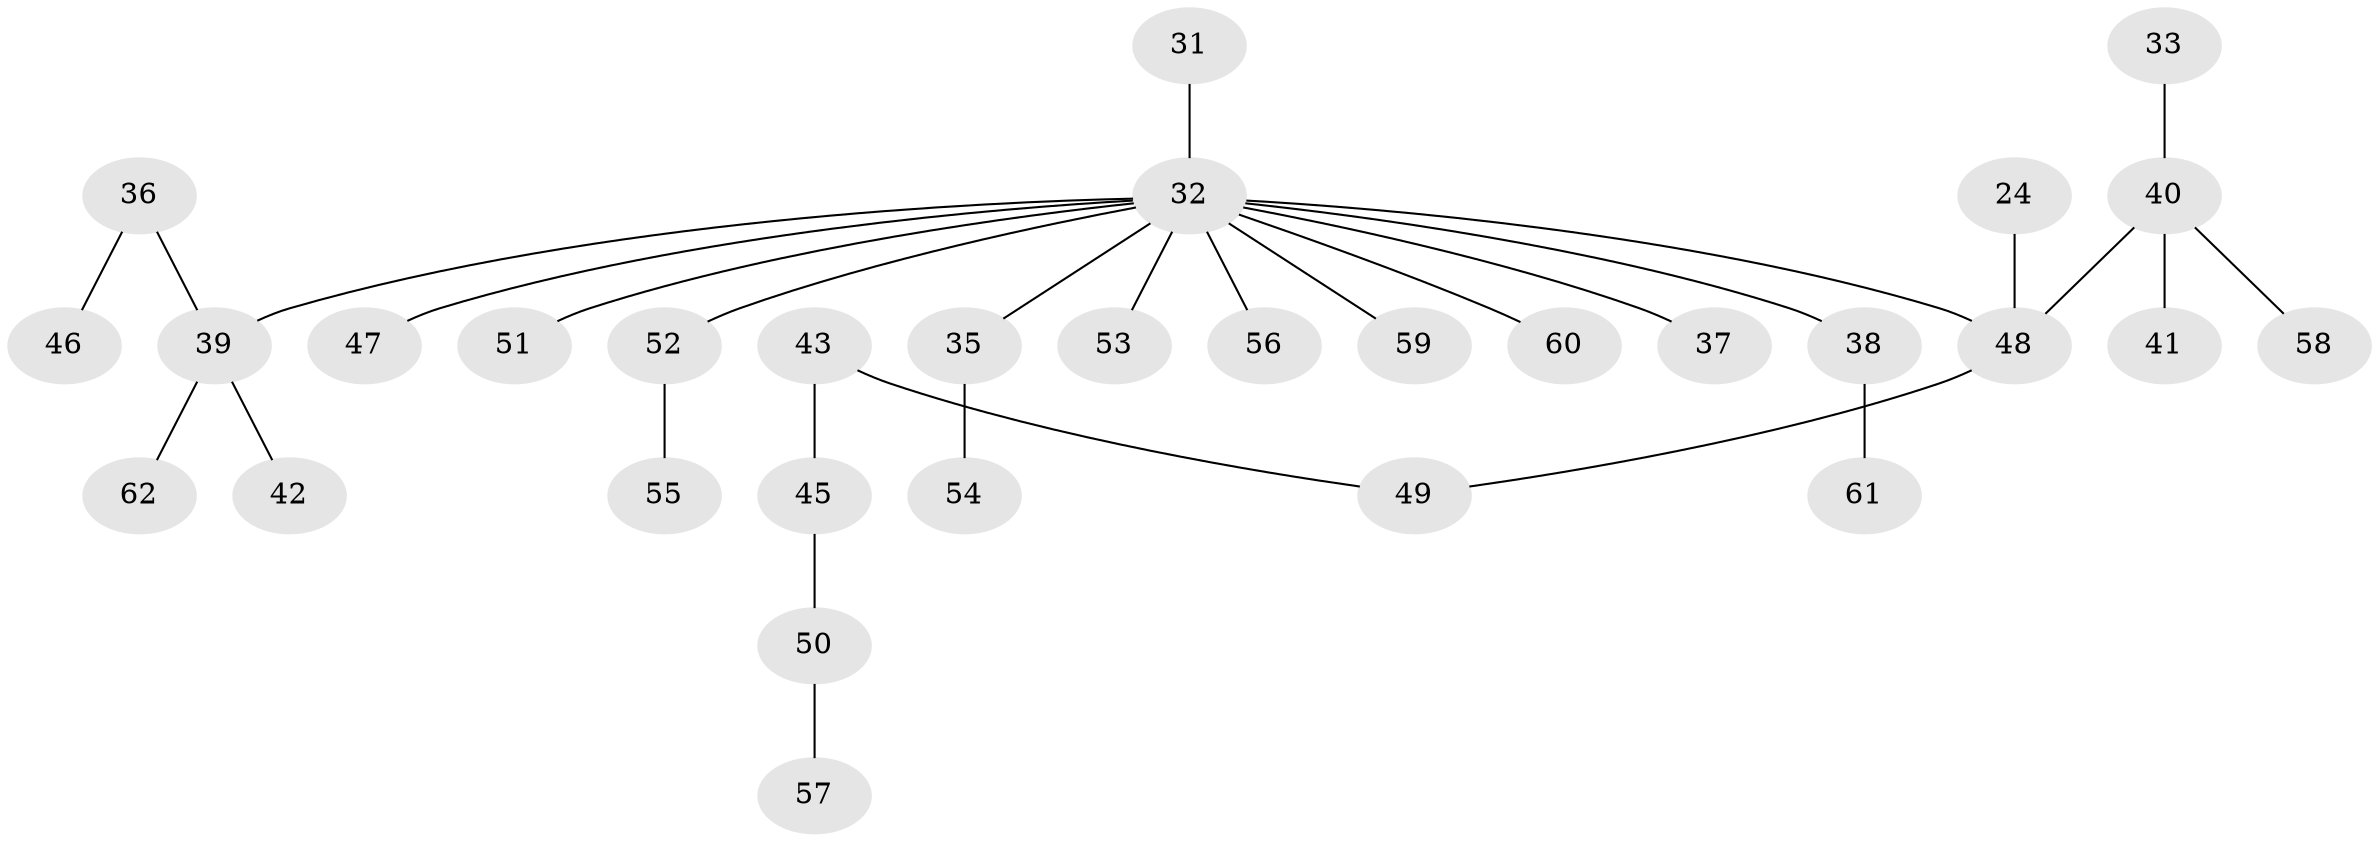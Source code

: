 // original degree distribution, {2: 0.25806451612903225, 5: 0.06451612903225806, 4: 0.03225806451612903, 7: 0.016129032258064516, 3: 0.12903225806451613, 1: 0.5}
// Generated by graph-tools (version 1.1) at 2025/53/03/09/25 04:53:09]
// undirected, 31 vertices, 30 edges
graph export_dot {
graph [start="1"]
  node [color=gray90,style=filled];
  24;
  31;
  32 [super="+26+18+29+30"];
  33;
  35 [super="+23"];
  36 [super="+20"];
  37;
  38;
  39 [super="+21"];
  40 [super="+25+28"];
  41;
  42;
  43;
  45;
  46;
  47;
  48 [super="+10"];
  49 [super="+34"];
  50;
  51;
  52 [super="+44"];
  53;
  54;
  55;
  56;
  57;
  58;
  59;
  60;
  61;
  62;
  24 -- 48;
  31 -- 32;
  32 -- 35;
  32 -- 39;
  32 -- 47;
  32 -- 48;
  32 -- 53;
  32 -- 56;
  32 -- 59;
  32 -- 51;
  32 -- 60;
  32 -- 38;
  32 -- 52;
  32 -- 37;
  33 -- 40;
  35 -- 54;
  36 -- 46;
  36 -- 39;
  38 -- 61;
  39 -- 42;
  39 -- 62;
  40 -- 58;
  40 -- 41;
  40 -- 48;
  43 -- 45;
  43 -- 49;
  45 -- 50;
  48 -- 49;
  50 -- 57;
  52 -- 55;
}
